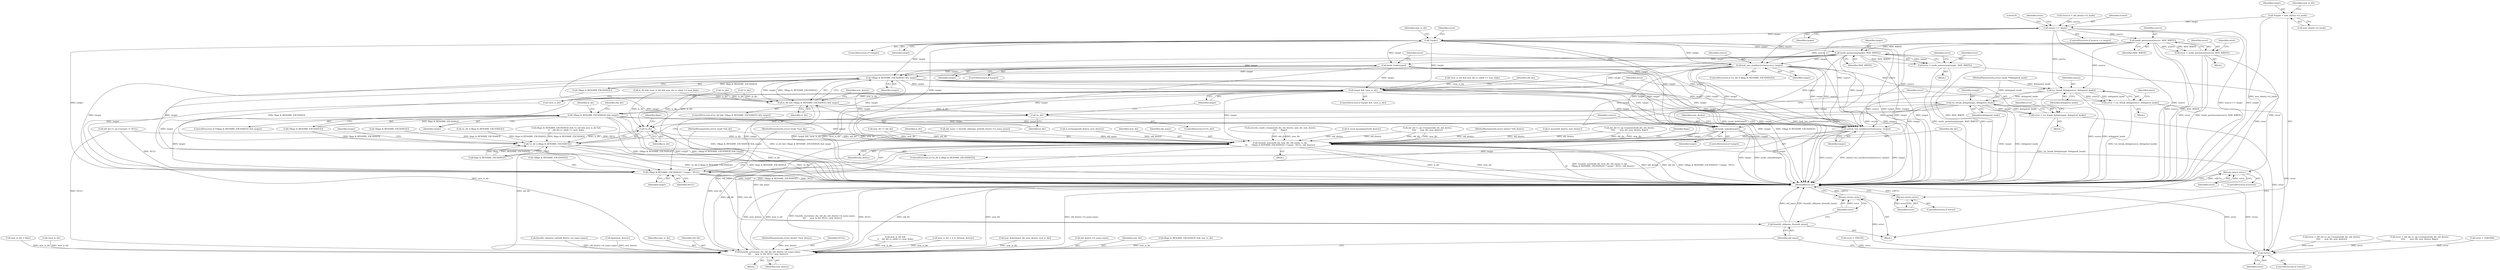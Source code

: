digraph "0_linux_9409e22acdfc9153f88d9b1ed2bd2a5b34d2d3ca@pointer" {
"1000123" [label="(Call,*target = new_dentry->d_inode)"];
"1000141" [label="(Call,source == target)"];
"1000157" [label="(Call,!target)"];
"1000248" [label="(Call,inode_permission(target, MAY_WRITE))"];
"1000246" [label="(Call,error = inode_permission(target, MAY_WRITE))"];
"1000253" [label="(Return,return error;)"];
"1000284" [label="(Call,lock_two_nondirectories(source, target))"];
"1000345" [label="(Call,!(flags & RENAME_EXCHANGE) && target)"];
"1000343" [label="(Call,is_dir && !(flags & RENAME_EXCHANGE) && target)"];
"1000354" [label="(Call,!is_dir)"];
"1000461" [label="(Call,!is_dir)"];
"1000460" [label="(Call,!is_dir || (flags & RENAME_EXCHANGE))"];
"1000480" [label="(Call,fsnotify_move(old_dir, new_dir, old_name, is_dir,\n\t\t\t      !(flags & RENAME_EXCHANGE) ? target : NULL, old_dentry))"];
"1000498" [label="(Call,fsnotify_move(new_dir, old_dir, old_dentry->d_name.name,\n\t\t\t\t      new_is_dir, NULL, new_dentry))"];
"1000509" [label="(Call,fsnotify_oldname_free(old_name))"];
"1000366" [label="(Call,target && !new_is_dir)"];
"1000373" [label="(Call,try_break_deleg(target, delegated_inode))"];
"1000371" [label="(Call,error = try_break_deleg(target, delegated_inode))"];
"1000477" [label="(Call,!error)"];
"1000511" [label="(Return,return error;)"];
"1000416" [label="(Call,!(flags & RENAME_EXCHANGE) && target)"];
"1000466" [label="(Call,unlock_two_nondirectories(source, target))"];
"1000485" [label="(Call,!(flags & RENAME_EXCHANGE) ? target : NULL)"];
"1000472" [label="(Call,inode_unlock(target))"];
"1000359" [label="(Call,try_break_deleg(source, delegated_inode))"];
"1000357" [label="(Call,error = try_break_deleg(source, delegated_inode))"];
"1000290" [label="(Call,inode_lock(target))"];
"1000232" [label="(Call,inode_permission(source, MAY_WRITE))"];
"1000230" [label="(Call,error = inode_permission(source, MAY_WRITE))"];
"1000237" [label="(Return,return error;)"];
"1000161" [label="(Identifier,error)"];
"1000478" [label="(Identifier,error)"];
"1000257" [label="(Call,security_inode_rename(old_dir, old_dentry, new_dir, new_dentry,\n\t\t\t\t      flags))"];
"1000284" [label="(Call,lock_two_nondirectories(source, target))"];
"1000343" [label="(Call,is_dir && !(flags & RENAME_EXCHANGE) && target)"];
"1000397" [label="(Call,old_dir->i_op->rename != NULL)"];
"1000510" [label="(Identifier,old_name)"];
"1000145" [label="(Literal,0)"];
"1000248" [label="(Call,inode_permission(target, MAY_WRITE))"];
"1000373" [label="(Call,try_break_deleg(target, delegated_inode))"];
"1000350" [label="(Identifier,target)"];
"1000387" [label="(Call,error = old_dir->i_op->rename(old_dir, old_dentry,\n\t\t\t\t\t      new_dir, new_dentry))"];
"1000507" [label="(Identifier,NULL)"];
"1000375" [label="(Identifier,delegated_inode)"];
"1000147" [label="(Identifier,error)"];
"1000511" [label="(Return,return error;)"];
"1000237" [label="(Return,return error;)"];
"1000451" [label="(Call,d_move(old_dentry, new_dentry))"];
"1000278" [label="(Call,!is_dir || (flags & RENAME_EXCHANGE))"];
"1000497" [label="(Block,)"];
"1000479" [label="(Block,)"];
"1000424" [label="(Identifier,is_dir)"];
"1000491" [label="(Identifier,NULL)"];
"1000285" [label="(Identifier,source)"];
"1000102" [label="(MethodParameterIn,struct inode *old_dir)"];
"1000406" [label="(Call,old_dir->i_op->rename2(old_dir, old_dentry,\n\t\t\t\t\t       new_dir, new_dentry, flags))"];
"1000358" [label="(Identifier,error)"];
"1000485" [label="(Call,!(flags & RENAME_EXCHANGE) ? target : NULL)"];
"1000238" [label="(Identifier,error)"];
"1000461" [label="(Call,!is_dir)"];
"1000356" [label="(Block,)"];
"1000498" [label="(Call,fsnotify_move(new_dir, old_dir, old_dentry->d_name.name,\n\t\t\t\t      new_is_dir, NULL, new_dentry))"];
"1000141" [label="(Call,source == target)"];
"1000495" [label="(Identifier,flags)"];
"1000417" [label="(Call,!(flags & RENAME_EXCHANGE))"];
"1000251" [label="(ControlStructure,if (error))"];
"1000315" [label="(Call,is_dir && !new_is_dir && new_dir->i_nlink >= max_links)"];
"1000367" [label="(Identifier,target)"];
"1000463" [label="(Call,flags & RENAME_EXCHANGE)"];
"1000354" [label="(Call,!is_dir)"];
"1000291" [label="(Identifier,target)"];
"1000156" [label="(ControlStructure,if (!target))"];
"1000481" [label="(Identifier,old_dir)"];
"1000306" [label="(Call,new_dir != old_dir)"];
"1000365" [label="(ControlStructure,if (target && !new_is_dir))"];
"1000293" [label="(Identifier,error)"];
"1000334" [label="(Call,new_is_dir &&\n\t\t    old_dir->i_nlink >= max_links)"];
"1000267" [label="(Call,old_name = fsnotify_oldname_init(old_dentry->d_name.name))"];
"1000486" [label="(Call,!(flags & RENAME_EXCHANGE))"];
"1000346" [label="(Call,!(flags & RENAME_EXCHANGE))"];
"1000404" [label="(Call,error = old_dir->i_op->rename2(old_dir, old_dentry,\n\t\t\t\t\t       new_dir, new_dentry, flags))"];
"1000277" [label="(ControlStructure,if (!is_dir || (flags & RENAME_EXCHANGE)))"];
"1000421" [label="(Identifier,target)"];
"1000167" [label="(Call,new_is_dir = d_is_dir(new_dentry))"];
"1000440" [label="(Identifier,old_dir)"];
"1000345" [label="(Call,!(flags & RENAME_EXCHANGE) && target)"];
"1000477" [label="(Call,!error)"];
"1000415" [label="(ControlStructure,if (!(flags & RENAME_EXCHANGE) && target))"];
"1000124" [label="(Identifier,target)"];
"1000459" [label="(ControlStructure,if (!is_dir || (flags & RENAME_EXCHANGE)))"];
"1000467" [label="(Identifier,source)"];
"1000185" [label="(Call,may_delete(new_dir, new_dentry, new_is_dir))"];
"1000501" [label="(Call,old_dentry->d_name.name)"];
"1000416" [label="(Call,!(flags & RENAME_EXCHANGE) && target)"];
"1000332" [label="(Call,!is_dir)"];
"1000476" [label="(ControlStructure,if (!error))"];
"1000499" [label="(Identifier,new_dir)"];
"1000352" [label="(Identifier,new_dentry)"];
"1000230" [label="(Call,error = inode_permission(source, MAY_WRITE))"];
"1000290" [label="(Call,inode_lock(target))"];
"1000247" [label="(Identifier,error)"];
"1000327" [label="(Call,(flags & RENAME_EXCHANGE) && !is_dir && new_is_dir &&\n\t\t    old_dir->i_nlink >= max_links)"];
"1000492" [label="(Identifier,old_dentry)"];
"1000249" [label="(Identifier,target)"];
"1000246" [label="(Call,error = inode_permission(target, MAY_WRITE))"];
"1000125" [label="(Call,new_dentry->d_inode)"];
"1000253" [label="(Return,return error;)"];
"1000234" [label="(Identifier,MAY_WRITE)"];
"1000342" [label="(ControlStructure,if (is_dir && !(flags & RENAME_EXCHANGE) && target))"];
"1000475" [label="(Identifier,new_dentry)"];
"1000361" [label="(Identifier,delegated_inode)"];
"1000468" [label="(Identifier,target)"];
"1000490" [label="(Identifier,target)"];
"1000279" [label="(Call,!is_dir)"];
"1000513" [label="(MethodReturn,int)"];
"1000250" [label="(Identifier,MAY_WRITE)"];
"1000310" [label="(Call,error = -EMLINK)"];
"1000355" [label="(Identifier,is_dir)"];
"1000383" [label="(Identifier,old_dir)"];
"1000240" [label="(Call,(flags & RENAME_EXCHANGE) && new_is_dir)"];
"1000129" [label="(Call,new_is_dir = false)"];
"1000231" [label="(Identifier,error)"];
"1000117" [label="(Call,*source = old_dentry->d_inode)"];
"1000142" [label="(Identifier,source)"];
"1000288" [label="(ControlStructure,if (target))"];
"1000484" [label="(Identifier,is_dir)"];
"1000508" [label="(Identifier,new_dentry)"];
"1000318" [label="(Call,!new_is_dir)"];
"1000368" [label="(Call,!new_is_dir)"];
"1000455" [label="(Call,d_exchange(old_dentry, new_dentry))"];
"1000374" [label="(Identifier,target)"];
"1000482" [label="(Identifier,new_dir)"];
"1000460" [label="(Call,!is_dir || (flags & RENAME_EXCHANGE))"];
"1000233" [label="(Identifier,source)"];
"1000143" [label="(Identifier,target)"];
"1000473" [label="(Identifier,target)"];
"1000360" [label="(Identifier,source)"];
"1000471" [label="(Identifier,target)"];
"1000235" [label="(ControlStructure,if (error))"];
"1000105" [label="(MethodParameterIn,struct dentry *new_dentry)"];
"1000232" [label="(Call,inode_permission(source, MAY_WRITE))"];
"1000359" [label="(Call,try_break_deleg(source, delegated_inode))"];
"1000104" [label="(MethodParameterIn,struct inode *new_dir)"];
"1000229" [label="(Block,)"];
"1000506" [label="(Identifier,new_is_dir)"];
"1000254" [label="(Identifier,error)"];
"1000286" [label="(Identifier,target)"];
"1000366" [label="(Call,target && !new_is_dir)"];
"1000357" [label="(Call,error = try_break_deleg(source, delegated_inode))"];
"1000245" [label="(Block,)"];
"1000236" [label="(Identifier,error)"];
"1000157" [label="(Call,!target)"];
"1000372" [label="(Identifier,error)"];
"1000123" [label="(Call,*target = new_dentry->d_inode)"];
"1000483" [label="(Identifier,old_name)"];
"1000472" [label="(Call,inode_unlock(target))"];
"1000353" [label="(ControlStructure,if (!is_dir))"];
"1000462" [label="(Identifier,is_dir)"];
"1000269" [label="(Call,fsnotify_oldname_init(old_dentry->d_name.name))"];
"1000158" [label="(Identifier,target)"];
"1000298" [label="(Call,is_local_mountpoint(old_dentry))"];
"1000317" [label="(Call,!new_is_dir && new_dir->i_nlink >= max_links)"];
"1000106" [label="(MethodParameterIn,struct inode **delegated_inode)"];
"1000464" [label="(Identifier,flags)"];
"1000512" [label="(Identifier,error)"];
"1000370" [label="(Block,)"];
"1000470" [label="(ControlStructure,if (target))"];
"1000371" [label="(Call,error = try_break_deleg(target, delegated_inode))"];
"1000363" [label="(Identifier,error)"];
"1000292" [label="(Call,error = -EBUSY)"];
"1000389" [label="(Call,old_dir->i_op->rename(old_dir, old_dentry,\n\t\t\t\t\t      new_dir, new_dentry))"];
"1000103" [label="(MethodParameterIn,struct dentry *old_dentry)"];
"1000344" [label="(Identifier,is_dir)"];
"1000377" [label="(Identifier,error)"];
"1000466" [label="(Call,unlock_two_nondirectories(source, target))"];
"1000252" [label="(Identifier,error)"];
"1000474" [label="(Call,dput(new_dentry))"];
"1000130" [label="(Identifier,new_is_dir)"];
"1000447" [label="(Call,!(flags & RENAME_EXCHANGE))"];
"1000108" [label="(Block,)"];
"1000140" [label="(ControlStructure,if (source == target))"];
"1000480" [label="(Call,fsnotify_move(old_dir, new_dir, old_name, is_dir,\n\t\t\t      !(flags & RENAME_EXCHANGE) ? target : NULL, old_dentry))"];
"1000509" [label="(Call,fsnotify_oldname_free(old_name))"];
"1000168" [label="(Identifier,new_is_dir)"];
"1000500" [label="(Identifier,old_dir)"];
"1000123" -> "1000108"  [label="AST: "];
"1000123" -> "1000125"  [label="CFG: "];
"1000124" -> "1000123"  [label="AST: "];
"1000125" -> "1000123"  [label="AST: "];
"1000130" -> "1000123"  [label="CFG: "];
"1000123" -> "1000513"  [label="DDG: new_dentry->d_inode"];
"1000123" -> "1000141"  [label="DDG: target"];
"1000141" -> "1000140"  [label="AST: "];
"1000141" -> "1000143"  [label="CFG: "];
"1000142" -> "1000141"  [label="AST: "];
"1000143" -> "1000141"  [label="AST: "];
"1000145" -> "1000141"  [label="CFG: "];
"1000147" -> "1000141"  [label="CFG: "];
"1000141" -> "1000513"  [label="DDG: source"];
"1000141" -> "1000513"  [label="DDG: source == target"];
"1000141" -> "1000513"  [label="DDG: target"];
"1000117" -> "1000141"  [label="DDG: source"];
"1000141" -> "1000157"  [label="DDG: target"];
"1000141" -> "1000232"  [label="DDG: source"];
"1000141" -> "1000284"  [label="DDG: source"];
"1000141" -> "1000359"  [label="DDG: source"];
"1000141" -> "1000466"  [label="DDG: source"];
"1000157" -> "1000156"  [label="AST: "];
"1000157" -> "1000158"  [label="CFG: "];
"1000158" -> "1000157"  [label="AST: "];
"1000161" -> "1000157"  [label="CFG: "];
"1000168" -> "1000157"  [label="CFG: "];
"1000157" -> "1000513"  [label="DDG: !target"];
"1000157" -> "1000513"  [label="DDG: target"];
"1000157" -> "1000248"  [label="DDG: target"];
"1000157" -> "1000284"  [label="DDG: target"];
"1000157" -> "1000290"  [label="DDG: target"];
"1000157" -> "1000345"  [label="DDG: target"];
"1000157" -> "1000366"  [label="DDG: target"];
"1000157" -> "1000466"  [label="DDG: target"];
"1000157" -> "1000472"  [label="DDG: target"];
"1000157" -> "1000480"  [label="DDG: target"];
"1000157" -> "1000485"  [label="DDG: target"];
"1000248" -> "1000246"  [label="AST: "];
"1000248" -> "1000250"  [label="CFG: "];
"1000249" -> "1000248"  [label="AST: "];
"1000250" -> "1000248"  [label="AST: "];
"1000246" -> "1000248"  [label="CFG: "];
"1000248" -> "1000513"  [label="DDG: MAY_WRITE"];
"1000248" -> "1000513"  [label="DDG: target"];
"1000248" -> "1000246"  [label="DDG: target"];
"1000248" -> "1000246"  [label="DDG: MAY_WRITE"];
"1000232" -> "1000248"  [label="DDG: MAY_WRITE"];
"1000248" -> "1000284"  [label="DDG: target"];
"1000248" -> "1000290"  [label="DDG: target"];
"1000248" -> "1000345"  [label="DDG: target"];
"1000248" -> "1000366"  [label="DDG: target"];
"1000248" -> "1000466"  [label="DDG: target"];
"1000248" -> "1000472"  [label="DDG: target"];
"1000248" -> "1000480"  [label="DDG: target"];
"1000248" -> "1000485"  [label="DDG: target"];
"1000246" -> "1000245"  [label="AST: "];
"1000247" -> "1000246"  [label="AST: "];
"1000252" -> "1000246"  [label="CFG: "];
"1000246" -> "1000513"  [label="DDG: inode_permission(target, MAY_WRITE)"];
"1000246" -> "1000513"  [label="DDG: error"];
"1000246" -> "1000253"  [label="DDG: error"];
"1000253" -> "1000251"  [label="AST: "];
"1000253" -> "1000254"  [label="CFG: "];
"1000254" -> "1000253"  [label="AST: "];
"1000513" -> "1000253"  [label="CFG: "];
"1000253" -> "1000513"  [label="DDG: <RET>"];
"1000254" -> "1000253"  [label="DDG: error"];
"1000284" -> "1000277"  [label="AST: "];
"1000284" -> "1000286"  [label="CFG: "];
"1000285" -> "1000284"  [label="AST: "];
"1000286" -> "1000284"  [label="AST: "];
"1000293" -> "1000284"  [label="CFG: "];
"1000284" -> "1000513"  [label="DDG: target"];
"1000284" -> "1000513"  [label="DDG: source"];
"1000284" -> "1000513"  [label="DDG: lock_two_nondirectories(source, target)"];
"1000232" -> "1000284"  [label="DDG: source"];
"1000284" -> "1000345"  [label="DDG: target"];
"1000284" -> "1000359"  [label="DDG: source"];
"1000284" -> "1000366"  [label="DDG: target"];
"1000284" -> "1000466"  [label="DDG: source"];
"1000284" -> "1000466"  [label="DDG: target"];
"1000284" -> "1000472"  [label="DDG: target"];
"1000284" -> "1000480"  [label="DDG: target"];
"1000284" -> "1000485"  [label="DDG: target"];
"1000345" -> "1000343"  [label="AST: "];
"1000345" -> "1000346"  [label="CFG: "];
"1000345" -> "1000350"  [label="CFG: "];
"1000346" -> "1000345"  [label="AST: "];
"1000350" -> "1000345"  [label="AST: "];
"1000343" -> "1000345"  [label="CFG: "];
"1000345" -> "1000513"  [label="DDG: target"];
"1000345" -> "1000513"  [label="DDG: !(flags & RENAME_EXCHANGE)"];
"1000345" -> "1000343"  [label="DDG: !(flags & RENAME_EXCHANGE)"];
"1000345" -> "1000343"  [label="DDG: target"];
"1000346" -> "1000345"  [label="DDG: flags & RENAME_EXCHANGE"];
"1000290" -> "1000345"  [label="DDG: target"];
"1000345" -> "1000366"  [label="DDG: target"];
"1000345" -> "1000466"  [label="DDG: target"];
"1000345" -> "1000472"  [label="DDG: target"];
"1000345" -> "1000480"  [label="DDG: target"];
"1000345" -> "1000485"  [label="DDG: target"];
"1000343" -> "1000342"  [label="AST: "];
"1000343" -> "1000344"  [label="CFG: "];
"1000344" -> "1000343"  [label="AST: "];
"1000352" -> "1000343"  [label="CFG: "];
"1000355" -> "1000343"  [label="CFG: "];
"1000343" -> "1000513"  [label="DDG: is_dir && !(flags & RENAME_EXCHANGE) && target"];
"1000343" -> "1000513"  [label="DDG: !(flags & RENAME_EXCHANGE) && target"];
"1000332" -> "1000343"  [label="DDG: is_dir"];
"1000279" -> "1000343"  [label="DDG: is_dir"];
"1000315" -> "1000343"  [label="DDG: is_dir"];
"1000343" -> "1000354"  [label="DDG: is_dir"];
"1000354" -> "1000353"  [label="AST: "];
"1000354" -> "1000355"  [label="CFG: "];
"1000355" -> "1000354"  [label="AST: "];
"1000358" -> "1000354"  [label="CFG: "];
"1000367" -> "1000354"  [label="CFG: "];
"1000354" -> "1000461"  [label="DDG: is_dir"];
"1000461" -> "1000460"  [label="AST: "];
"1000461" -> "1000462"  [label="CFG: "];
"1000462" -> "1000461"  [label="AST: "];
"1000464" -> "1000461"  [label="CFG: "];
"1000460" -> "1000461"  [label="CFG: "];
"1000461" -> "1000513"  [label="DDG: is_dir"];
"1000461" -> "1000460"  [label="DDG: is_dir"];
"1000332" -> "1000461"  [label="DDG: is_dir"];
"1000279" -> "1000461"  [label="DDG: is_dir"];
"1000315" -> "1000461"  [label="DDG: is_dir"];
"1000461" -> "1000480"  [label="DDG: is_dir"];
"1000460" -> "1000459"  [label="AST: "];
"1000460" -> "1000463"  [label="CFG: "];
"1000463" -> "1000460"  [label="AST: "];
"1000467" -> "1000460"  [label="CFG: "];
"1000471" -> "1000460"  [label="CFG: "];
"1000460" -> "1000513"  [label="DDG: !is_dir"];
"1000460" -> "1000513"  [label="DDG: !is_dir || (flags & RENAME_EXCHANGE)"];
"1000460" -> "1000513"  [label="DDG: flags & RENAME_EXCHANGE"];
"1000327" -> "1000460"  [label="DDG: flags & RENAME_EXCHANGE"];
"1000346" -> "1000460"  [label="DDG: flags & RENAME_EXCHANGE"];
"1000417" -> "1000460"  [label="DDG: flags & RENAME_EXCHANGE"];
"1000278" -> "1000460"  [label="DDG: flags & RENAME_EXCHANGE"];
"1000447" -> "1000460"  [label="DDG: flags & RENAME_EXCHANGE"];
"1000463" -> "1000460"  [label="DDG: flags"];
"1000463" -> "1000460"  [label="DDG: RENAME_EXCHANGE"];
"1000480" -> "1000479"  [label="AST: "];
"1000480" -> "1000492"  [label="CFG: "];
"1000481" -> "1000480"  [label="AST: "];
"1000482" -> "1000480"  [label="AST: "];
"1000483" -> "1000480"  [label="AST: "];
"1000484" -> "1000480"  [label="AST: "];
"1000485" -> "1000480"  [label="AST: "];
"1000492" -> "1000480"  [label="AST: "];
"1000495" -> "1000480"  [label="CFG: "];
"1000480" -> "1000513"  [label="DDG: fsnotify_move(old_dir, new_dir, old_name, is_dir,\n\t\t\t      !(flags & RENAME_EXCHANGE) ? target : NULL, old_dentry)"];
"1000480" -> "1000513"  [label="DDG: old_dentry"];
"1000480" -> "1000513"  [label="DDG: old_dir"];
"1000480" -> "1000513"  [label="DDG: !(flags & RENAME_EXCHANGE) ? target : NULL"];
"1000480" -> "1000513"  [label="DDG: is_dir"];
"1000480" -> "1000513"  [label="DDG: new_dir"];
"1000406" -> "1000480"  [label="DDG: old_dir"];
"1000406" -> "1000480"  [label="DDG: new_dir"];
"1000406" -> "1000480"  [label="DDG: old_dentry"];
"1000257" -> "1000480"  [label="DDG: old_dir"];
"1000257" -> "1000480"  [label="DDG: new_dir"];
"1000389" -> "1000480"  [label="DDG: old_dir"];
"1000389" -> "1000480"  [label="DDG: new_dir"];
"1000389" -> "1000480"  [label="DDG: old_dentry"];
"1000306" -> "1000480"  [label="DDG: old_dir"];
"1000306" -> "1000480"  [label="DDG: new_dir"];
"1000102" -> "1000480"  [label="DDG: old_dir"];
"1000104" -> "1000480"  [label="DDG: new_dir"];
"1000267" -> "1000480"  [label="DDG: old_name"];
"1000466" -> "1000480"  [label="DDG: target"];
"1000366" -> "1000480"  [label="DDG: target"];
"1000472" -> "1000480"  [label="DDG: target"];
"1000416" -> "1000480"  [label="DDG: target"];
"1000373" -> "1000480"  [label="DDG: target"];
"1000290" -> "1000480"  [label="DDG: target"];
"1000397" -> "1000480"  [label="DDG: NULL"];
"1000298" -> "1000480"  [label="DDG: old_dentry"];
"1000451" -> "1000480"  [label="DDG: old_dentry"];
"1000455" -> "1000480"  [label="DDG: old_dentry"];
"1000103" -> "1000480"  [label="DDG: old_dentry"];
"1000480" -> "1000498"  [label="DDG: new_dir"];
"1000480" -> "1000498"  [label="DDG: old_dir"];
"1000480" -> "1000509"  [label="DDG: old_name"];
"1000498" -> "1000497"  [label="AST: "];
"1000498" -> "1000508"  [label="CFG: "];
"1000499" -> "1000498"  [label="AST: "];
"1000500" -> "1000498"  [label="AST: "];
"1000501" -> "1000498"  [label="AST: "];
"1000506" -> "1000498"  [label="AST: "];
"1000507" -> "1000498"  [label="AST: "];
"1000508" -> "1000498"  [label="AST: "];
"1000510" -> "1000498"  [label="CFG: "];
"1000498" -> "1000513"  [label="DDG: new_is_dir"];
"1000498" -> "1000513"  [label="DDG: fsnotify_move(new_dir, old_dir, old_dentry->d_name.name,\n\t\t\t\t      new_is_dir, NULL, new_dentry)"];
"1000498" -> "1000513"  [label="DDG: NULL"];
"1000498" -> "1000513"  [label="DDG: new_dir"];
"1000498" -> "1000513"  [label="DDG: old_dir"];
"1000498" -> "1000513"  [label="DDG: old_dentry->d_name.name"];
"1000498" -> "1000513"  [label="DDG: new_dentry"];
"1000104" -> "1000498"  [label="DDG: new_dir"];
"1000102" -> "1000498"  [label="DDG: old_dir"];
"1000269" -> "1000498"  [label="DDG: old_dentry->d_name.name"];
"1000318" -> "1000498"  [label="DDG: new_is_dir"];
"1000240" -> "1000498"  [label="DDG: new_is_dir"];
"1000334" -> "1000498"  [label="DDG: new_is_dir"];
"1000185" -> "1000498"  [label="DDG: new_is_dir"];
"1000368" -> "1000498"  [label="DDG: new_is_dir"];
"1000167" -> "1000498"  [label="DDG: new_is_dir"];
"1000129" -> "1000498"  [label="DDG: new_is_dir"];
"1000397" -> "1000498"  [label="DDG: NULL"];
"1000474" -> "1000498"  [label="DDG: new_dentry"];
"1000105" -> "1000498"  [label="DDG: new_dentry"];
"1000509" -> "1000108"  [label="AST: "];
"1000509" -> "1000510"  [label="CFG: "];
"1000510" -> "1000509"  [label="AST: "];
"1000512" -> "1000509"  [label="CFG: "];
"1000509" -> "1000513"  [label="DDG: fsnotify_oldname_free(old_name)"];
"1000509" -> "1000513"  [label="DDG: old_name"];
"1000267" -> "1000509"  [label="DDG: old_name"];
"1000366" -> "1000365"  [label="AST: "];
"1000366" -> "1000367"  [label="CFG: "];
"1000366" -> "1000368"  [label="CFG: "];
"1000367" -> "1000366"  [label="AST: "];
"1000368" -> "1000366"  [label="AST: "];
"1000372" -> "1000366"  [label="CFG: "];
"1000383" -> "1000366"  [label="CFG: "];
"1000366" -> "1000513"  [label="DDG: !new_is_dir"];
"1000366" -> "1000513"  [label="DDG: target"];
"1000366" -> "1000513"  [label="DDG: target && !new_is_dir"];
"1000290" -> "1000366"  [label="DDG: target"];
"1000317" -> "1000366"  [label="DDG: !new_is_dir"];
"1000368" -> "1000366"  [label="DDG: new_is_dir"];
"1000366" -> "1000373"  [label="DDG: target"];
"1000366" -> "1000416"  [label="DDG: target"];
"1000366" -> "1000466"  [label="DDG: target"];
"1000366" -> "1000472"  [label="DDG: target"];
"1000366" -> "1000485"  [label="DDG: target"];
"1000373" -> "1000371"  [label="AST: "];
"1000373" -> "1000375"  [label="CFG: "];
"1000374" -> "1000373"  [label="AST: "];
"1000375" -> "1000373"  [label="AST: "];
"1000371" -> "1000373"  [label="CFG: "];
"1000373" -> "1000513"  [label="DDG: delegated_inode"];
"1000373" -> "1000513"  [label="DDG: target"];
"1000373" -> "1000371"  [label="DDG: target"];
"1000373" -> "1000371"  [label="DDG: delegated_inode"];
"1000359" -> "1000373"  [label="DDG: delegated_inode"];
"1000106" -> "1000373"  [label="DDG: delegated_inode"];
"1000373" -> "1000416"  [label="DDG: target"];
"1000373" -> "1000466"  [label="DDG: target"];
"1000373" -> "1000472"  [label="DDG: target"];
"1000373" -> "1000485"  [label="DDG: target"];
"1000371" -> "1000370"  [label="AST: "];
"1000372" -> "1000371"  [label="AST: "];
"1000377" -> "1000371"  [label="CFG: "];
"1000371" -> "1000513"  [label="DDG: try_break_deleg(target, delegated_inode)"];
"1000371" -> "1000477"  [label="DDG: error"];
"1000477" -> "1000476"  [label="AST: "];
"1000477" -> "1000478"  [label="CFG: "];
"1000478" -> "1000477"  [label="AST: "];
"1000481" -> "1000477"  [label="CFG: "];
"1000510" -> "1000477"  [label="CFG: "];
"1000477" -> "1000513"  [label="DDG: !error"];
"1000477" -> "1000513"  [label="DDG: error"];
"1000404" -> "1000477"  [label="DDG: error"];
"1000292" -> "1000477"  [label="DDG: error"];
"1000310" -> "1000477"  [label="DDG: error"];
"1000387" -> "1000477"  [label="DDG: error"];
"1000357" -> "1000477"  [label="DDG: error"];
"1000477" -> "1000511"  [label="DDG: error"];
"1000511" -> "1000108"  [label="AST: "];
"1000511" -> "1000512"  [label="CFG: "];
"1000512" -> "1000511"  [label="AST: "];
"1000513" -> "1000511"  [label="CFG: "];
"1000511" -> "1000513"  [label="DDG: <RET>"];
"1000512" -> "1000511"  [label="DDG: error"];
"1000416" -> "1000415"  [label="AST: "];
"1000416" -> "1000417"  [label="CFG: "];
"1000416" -> "1000421"  [label="CFG: "];
"1000417" -> "1000416"  [label="AST: "];
"1000421" -> "1000416"  [label="AST: "];
"1000424" -> "1000416"  [label="CFG: "];
"1000440" -> "1000416"  [label="CFG: "];
"1000416" -> "1000513"  [label="DDG: !(flags & RENAME_EXCHANGE) && target"];
"1000416" -> "1000513"  [label="DDG: !(flags & RENAME_EXCHANGE)"];
"1000416" -> "1000513"  [label="DDG: target"];
"1000417" -> "1000416"  [label="DDG: flags & RENAME_EXCHANGE"];
"1000416" -> "1000466"  [label="DDG: target"];
"1000416" -> "1000472"  [label="DDG: target"];
"1000416" -> "1000485"  [label="DDG: target"];
"1000466" -> "1000459"  [label="AST: "];
"1000466" -> "1000468"  [label="CFG: "];
"1000467" -> "1000466"  [label="AST: "];
"1000468" -> "1000466"  [label="AST: "];
"1000475" -> "1000466"  [label="CFG: "];
"1000466" -> "1000513"  [label="DDG: target"];
"1000466" -> "1000513"  [label="DDG: source"];
"1000466" -> "1000513"  [label="DDG: unlock_two_nondirectories(source, target)"];
"1000232" -> "1000466"  [label="DDG: source"];
"1000359" -> "1000466"  [label="DDG: source"];
"1000290" -> "1000466"  [label="DDG: target"];
"1000466" -> "1000485"  [label="DDG: target"];
"1000485" -> "1000490"  [label="CFG: "];
"1000485" -> "1000491"  [label="CFG: "];
"1000486" -> "1000485"  [label="AST: "];
"1000490" -> "1000485"  [label="AST: "];
"1000491" -> "1000485"  [label="AST: "];
"1000492" -> "1000485"  [label="CFG: "];
"1000485" -> "1000513"  [label="DDG: !(flags & RENAME_EXCHANGE)"];
"1000485" -> "1000513"  [label="DDG: NULL"];
"1000485" -> "1000513"  [label="DDG: target"];
"1000472" -> "1000485"  [label="DDG: target"];
"1000290" -> "1000485"  [label="DDG: target"];
"1000397" -> "1000485"  [label="DDG: NULL"];
"1000472" -> "1000470"  [label="AST: "];
"1000472" -> "1000473"  [label="CFG: "];
"1000473" -> "1000472"  [label="AST: "];
"1000475" -> "1000472"  [label="CFG: "];
"1000472" -> "1000513"  [label="DDG: inode_unlock(target)"];
"1000472" -> "1000513"  [label="DDG: target"];
"1000290" -> "1000472"  [label="DDG: target"];
"1000359" -> "1000357"  [label="AST: "];
"1000359" -> "1000361"  [label="CFG: "];
"1000360" -> "1000359"  [label="AST: "];
"1000361" -> "1000359"  [label="AST: "];
"1000357" -> "1000359"  [label="CFG: "];
"1000359" -> "1000513"  [label="DDG: delegated_inode"];
"1000359" -> "1000513"  [label="DDG: source"];
"1000359" -> "1000357"  [label="DDG: source"];
"1000359" -> "1000357"  [label="DDG: delegated_inode"];
"1000232" -> "1000359"  [label="DDG: source"];
"1000106" -> "1000359"  [label="DDG: delegated_inode"];
"1000357" -> "1000356"  [label="AST: "];
"1000358" -> "1000357"  [label="AST: "];
"1000363" -> "1000357"  [label="CFG: "];
"1000357" -> "1000513"  [label="DDG: try_break_deleg(source, delegated_inode)"];
"1000290" -> "1000288"  [label="AST: "];
"1000290" -> "1000291"  [label="CFG: "];
"1000291" -> "1000290"  [label="AST: "];
"1000293" -> "1000290"  [label="CFG: "];
"1000290" -> "1000513"  [label="DDG: target"];
"1000290" -> "1000513"  [label="DDG: inode_lock(target)"];
"1000232" -> "1000230"  [label="AST: "];
"1000232" -> "1000234"  [label="CFG: "];
"1000233" -> "1000232"  [label="AST: "];
"1000234" -> "1000232"  [label="AST: "];
"1000230" -> "1000232"  [label="CFG: "];
"1000232" -> "1000513"  [label="DDG: source"];
"1000232" -> "1000513"  [label="DDG: MAY_WRITE"];
"1000232" -> "1000230"  [label="DDG: source"];
"1000232" -> "1000230"  [label="DDG: MAY_WRITE"];
"1000230" -> "1000229"  [label="AST: "];
"1000231" -> "1000230"  [label="AST: "];
"1000236" -> "1000230"  [label="CFG: "];
"1000230" -> "1000513"  [label="DDG: error"];
"1000230" -> "1000513"  [label="DDG: inode_permission(source, MAY_WRITE)"];
"1000230" -> "1000237"  [label="DDG: error"];
"1000237" -> "1000235"  [label="AST: "];
"1000237" -> "1000238"  [label="CFG: "];
"1000238" -> "1000237"  [label="AST: "];
"1000513" -> "1000237"  [label="CFG: "];
"1000237" -> "1000513"  [label="DDG: <RET>"];
"1000238" -> "1000237"  [label="DDG: error"];
}
